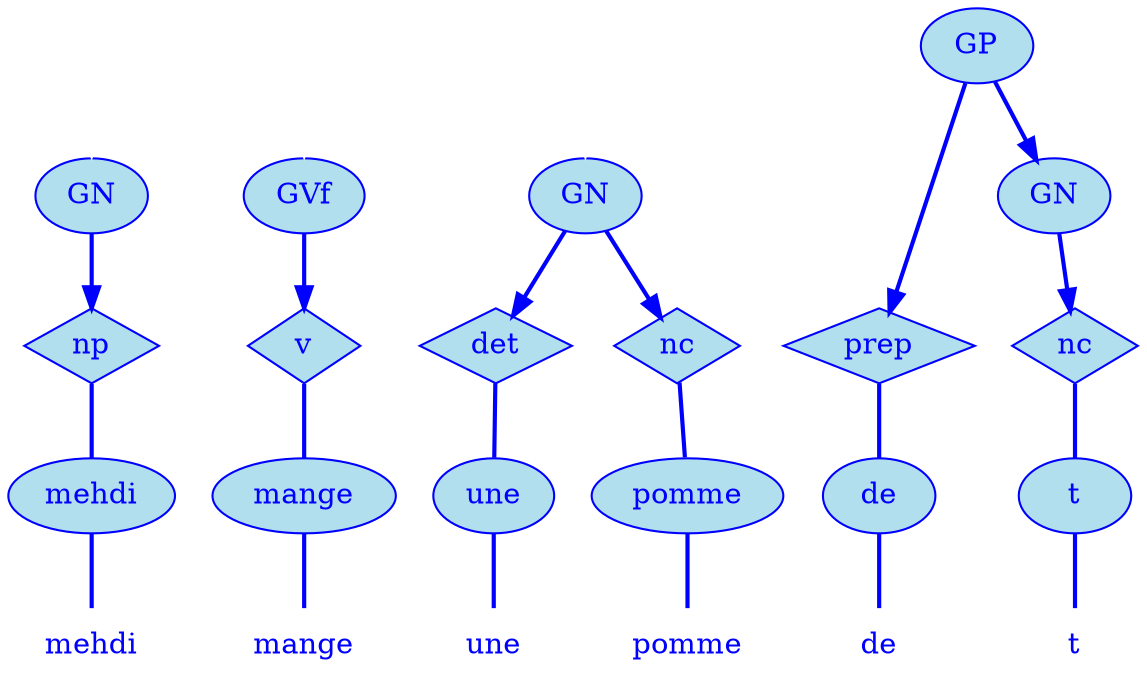 digraph g {
	graph [bb="0,0,521,324"];
	node [label="\N"];
	graph [_draw_="c 5 -white C 5 -white P 4 0 0 0 324 521 324 521 0 ",
		xdotversion="1.2"];
	"mc1s1_t1#token84" [label=mehdi, shape=plaintext, fillcolor=lightblue2, fontcolor=blue, pos="40,18", width="0.81", height="0.50", _ldraw_="F 14.000000 11 -Times-Roman c 4 -blue T 40 13 0 42 5 -mehdi "];
	"mc1s1_W1#wordmc1s1_t1#token" [label=mehdi, shape=ellipse, fillcolor=lightblue2, fontcolor=blue, pos="40,90", width="1.11", height="0.50", color=blue, style=filled, _draw_="S 6 -filled c 4 -blue C 10 -lightblue2 E 40 90 40 18 ", _ldraw_="F 14.000000 11 -Times-Roman c 4 -blue T 40 85 0 42 5 -mehdi "];
	"mc1s1_P13#pos" [label=np, shape=diamond, fillcolor=lightblue2, fontcolor=blue, pos="40,162", width="0.75", height="0.50", color=blue, style=filled, _draw_="S 6 -filled c 4 -blue C 10 -lightblue2 P 4 40 180 13 162 40 144 67 162 ", _ldraw_="F 14.000000 11 -Times-Roman c 4 -blue T 40 157 0 17 2 -np "];
	"mc1s1_chk0#chunk" [label=GN, fillcolor=lightblue2, fontcolor=blue, pos="40,234", width="0.75", height="0.50", color=blue, style=filled, arrowhead=doubleoctagon, _draw_="S 6 -filled c 4 -blue C 10 -lightblue2 E 40 234 27 18 ", _ldraw_="F 14.000000 11 -Times-Roman c 4 -blue T 40 229 0 22 2 -GN "];
	"mc1s1_t3#token87" [label=mange, shape=plaintext, fillcolor=lightblue2, fontcolor=blue, pos="142,18", width="0.86", height="0.50", _ldraw_="F 14.000000 11 -Times-Roman c 4 -blue T 142 13 0 47 5 -mange "];
	"mc1s1_W2#wordmc1s1_t3#token" [label=mange, shape=ellipse, fillcolor=lightblue2, fontcolor=blue, pos="142,90", width="1.22", height="0.50", color=blue, style=filled, _draw_="S 6 -filled c 4 -blue C 10 -lightblue2 E 142 90 44 18 ", _ldraw_="F 14.000000 11 -Times-Roman c 4 -blue T 142 85 0 47 5 -mange "];
	"mc1s1_P47L5#pos" [label=v, shape=diamond, fillcolor=lightblue2, fontcolor=blue, pos="142,162", width="0.75", height="0.50", color=blue, style=filled, _draw_="S 6 -filled c 4 -blue C 10 -lightblue2 P 4 142 180 115 162 142 144 169 162 ", _ldraw_="F 14.000000 11 -Times-Roman c 4 -blue T 142 157 0 8 1 -v "];
	"mc1s1_chk4#chunk" [label=GVf, fillcolor=lightblue2, fontcolor=blue, pos="142,234", width="0.81", height="0.50", color=blue, style=filled, arrowhead=doubleoctagon, _draw_="S 6 -filled c 4 -blue C 10 -lightblue2 E 142 234 29 18 ", _ldraw_="F 14.000000 11 -Times-Roman c 4 -blue T 142 229 0 26 3 -GVf "];
	"mc1s1_t5#token78" [label=une, shape=plaintext, fillcolor=lightblue2, fontcolor=blue, pos="233,18", width="0.75", height="0.50", _ldraw_="F 14.000000 11 -Times-Roman c 4 -blue T 233 13 0 26 3 -une "];
	"mc1s1_W3#wordmc1s1_t5#token" [label=une, shape=ellipse, fillcolor=lightblue2, fontcolor=blue, pos="233,90", width="0.81", height="0.50", color=blue, style=filled, _draw_="S 6 -filled c 4 -blue C 10 -lightblue2 E 233 90 29 18 ", _ldraw_="F 14.000000 11 -Times-Roman c 4 -blue T 233 85 0 26 3 -une "];
	"mc1s1_P52L1#pos" [label=det, shape=diamond, fillcolor=lightblue2, fontcolor=blue, pos="238,162", width="0.75", height="0.50", color=blue, style=filled, _draw_="S 6 -filled c 4 -blue C 10 -lightblue2 P 4 238 180 211 162 238 144 265 162 ", _ldraw_="F 14.000000 11 -Times-Roman c 4 -blue T 238 157 0 23 3 -det "];
	"mc1s1_t7#token16" [label=pomme, shape=plaintext, fillcolor=lightblue2, fontcolor=blue, pos="326,18", width="0.92", height="0.50", _ldraw_="F 14.000000 11 -Times-Roman c 4 -blue T 326 13 0 50 5 -pomme "];
	"mc1s1_W4#wordmc1s1_t7#token" [label=pomme, shape=ellipse, fillcolor=lightblue2, fontcolor=blue, pos="326,90", width="1.28", height="0.50", color=blue, style=filled, _draw_="S 6 -filled c 4 -blue C 10 -lightblue2 E 326 90 46 18 ", _ldraw_="F 14.000000 11 -Times-Roman c 4 -blue T 326 85 0 50 5 -pomme "];
	"mc1s1_P67L1#pos" [label=nc, shape=diamond, fillcolor=lightblue2, fontcolor=blue, pos="316,162", width="0.75", height="0.50", color=blue, style=filled, _draw_="S 6 -filled c 4 -blue C 10 -lightblue2 P 4 316 180 289 162 316 144 343 162 ", _ldraw_="F 14.000000 11 -Times-Roman c 4 -blue T 316 157 0 16 2 -nc "];
	"mc1s1_chk1#chunk" [label=GN, fillcolor=lightblue2, fontcolor=blue, pos="270,234", width="0.75", height="0.50", color=blue, style=filled, arrowhead=doubleoctagon, _draw_="S 6 -filled c 4 -blue C 10 -lightblue2 E 270 234 27 18 ", _ldraw_="F 14.000000 11 -Times-Roman c 4 -blue T 270 229 0 22 2 -GN "];
	"mc1s1_t9#token94" [label=de, shape=plaintext, fillcolor=lightblue2, fontcolor=blue, pos="417,18", width="0.75", height="0.50", _ldraw_="F 14.000000 11 -Times-Roman c 4 -blue T 417 13 0 17 2 -de "];
	"mc1s1_W5#wordmc1s1_t9#token" [label=de, shape=ellipse, fillcolor=lightblue2, fontcolor=blue, pos="417,90", width="0.75", height="0.50", color=blue, style=filled, _draw_="S 6 -filled c 4 -blue C 10 -lightblue2 E 417 90 27 18 ", _ldraw_="F 14.000000 11 -Times-Roman c 4 -blue T 417 85 0 17 2 -de "];
	"mc1s1_P83L1#pos" [label=prep, shape=diamond, fillcolor=lightblue2, fontcolor=blue, pos="417,162", width="0.89", height="0.50", color=blue, style=filled, _draw_="S 6 -filled c 4 -blue C 10 -lightblue2 P 4 417 180 385 162 417 144 449 162 ", _ldraw_="F 14.000000 11 -Times-Roman c 4 -blue T 417 157 0 31 4 -prep "];
	"mc1s1_t11#token36" [label=t, shape=plaintext, fillcolor=lightblue2, fontcolor=blue, pos="494,18", width="0.75", height="0.50", _ldraw_="F 14.000000 11 -Times-Roman c 4 -blue T 494 13 0 6 1 -t "];
	"mc1s1_W6#wordmc1s1_t11#token" [label=t, shape=ellipse, fillcolor=lightblue2, fontcolor=blue, pos="494,90", width="0.75", height="0.50", color=blue, style=filled, _draw_="S 6 -filled c 4 -blue C 10 -lightblue2 E 494 90 27 18 ", _ldraw_="F 14.000000 11 -Times-Roman c 4 -blue T 494 85 0 6 1 -t "];
	"mc1s1_P84L1#pos" [label=nc, shape=diamond, fillcolor=lightblue2, fontcolor=blue, pos="494,162", width="0.75", height="0.50", color=blue, style=filled, _draw_="S 6 -filled c 4 -blue C 10 -lightblue2 P 4 494 180 467 162 494 144 521 162 ", _ldraw_="F 14.000000 11 -Times-Roman c 4 -blue T 494 157 0 16 2 -nc "];
	"mc1s1_chk2#chunk" [label=GN, fillcolor=lightblue2, fontcolor=blue, pos="488,234", width="0.75", height="0.50", color=blue, style=filled, arrowhead=doubleoctagon, _draw_="S 6 -filled c 4 -blue C 10 -lightblue2 E 488 234 27 18 ", _ldraw_="F 14.000000 11 -Times-Roman c 4 -blue T 488 229 0 22 2 -GN "];
	"mc1s1_chk9#chunk" [label=GP, fillcolor=lightblue2, fontcolor=blue, pos="455,306", width="0.75", height="0.50", color=blue, style=filled, arrowhead=doubleoctagon, _draw_="S 6 -filled c 4 -blue C 10 -lightblue2 E 455 306 27 18 ", _ldraw_="F 14.000000 11 -Times-Roman c 4 -blue T 455 301 0 20 2 -GP "];
	"mc1s1_chk0#chunk#empty" [shape=point, fillcolor=white, fontcolor=white, pos="40,306", width="0.06", height="0.06", color=white, size=2, _draw_="S 6 -filled c 5 -white C 5 -white E 40 306 2 2 "];
	"mc1s1_chk4#chunk#empty" [shape=point, fillcolor=white, fontcolor=white, pos="142,306", width="0.06", height="0.06", color=white, size=2, _draw_="S 6 -filled c 5 -white C 5 -white E 142 306 2 2 "];
	"mc1s1_chk1#chunk#empty" [shape=point, fillcolor=white, fontcolor=white, pos="270,306", width="0.06", height="0.06", color=white, size=2, _draw_="S 6 -filled c 5 -white C 5 -white E 270 306 2 2 "];
	"mc1s1_W1#wordmc1s1_t1#token" -> "mc1s1_t1#token84" [arrowhead=none, color=blue, fontcolor=blue, style=bold, minlen=1, pos="40,72 40,61 40,47 40,36", _draw_="S 4 -bold c 4 -blue B 4 40 72 40 61 40 47 40 36 "];
	"mc1s1_P13#pos" -> "mc1s1_W1#wordmc1s1_t1#token" [arrowhead=none, color=blue, fontcolor=blue, style=bold, minlen=1, pos="40,144 40,133 40,119 40,108", _draw_="S 4 -bold c 4 -blue B 4 40 144 40 133 40 119 40 108 "];
	"mc1s1_chk0#chunk" -> "mc1s1_P13#pos" [color=blue, fontcolor=blue, style=bold, minlen=1, pos="e,40,180 40,216 40,208 40,199 40,190", shape=normal, _draw_="S 4 -bold c 4 -blue B 4 40 216 40 208 40 199 40 190 ", _hdraw_="S 5 -solid S 15 -setlinewidth(1) c 4 -blue C 4 -blue P 3 44 190 40 180 37 190 "];
	"mc1s1_W2#wordmc1s1_t3#token" -> "mc1s1_t3#token87" [arrowhead=none, color=blue, fontcolor=blue, style=bold, minlen=1, pos="142,72 142,61 142,47 142,36", _draw_="S 4 -bold c 4 -blue B 4 142 72 142 61 142 47 142 36 "];
	"mc1s1_P47L5#pos" -> "mc1s1_W2#wordmc1s1_t3#token" [arrowhead=none, color=blue, fontcolor=blue, style=bold, minlen=1, pos="142,144 142,133 142,119 142,108", _draw_="S 4 -bold c 4 -blue B 4 142 144 142 133 142 119 142 108 "];
	"mc1s1_chk4#chunk" -> "mc1s1_P47L5#pos" [color=blue, fontcolor=blue, style=bold, minlen=1, pos="e,142,180 142,216 142,208 142,199 142,190", shape=normal, _draw_="S 4 -bold c 4 -blue B 4 142 216 142 208 142 199 142 190 ", _hdraw_="S 5 -solid S 15 -setlinewidth(1) c 4 -blue C 4 -blue P 3 146 190 142 180 139 190 "];
	"mc1s1_W3#wordmc1s1_t5#token" -> "mc1s1_t5#token78" [arrowhead=none, color=blue, fontcolor=blue, style=bold, minlen=1, pos="233,72 233,61 233,47 233,36", _draw_="S 4 -bold c 4 -blue B 4 233 72 233 61 233 47 233 36 "];
	"mc1s1_P52L1#pos" -> "mc1s1_W3#wordmc1s1_t5#token" [arrowhead=none, color=blue, fontcolor=blue, style=bold, minlen=1, pos="237,145 236,134 235,119 234,108", _draw_="S 4 -bold c 4 -blue B 4 237 145 236 134 235 119 234 108 "];
	"mc1s1_W4#wordmc1s1_t7#token" -> "mc1s1_t7#token16" [arrowhead=none, color=blue, fontcolor=blue, style=bold, minlen=1, pos="326,72 326,61 326,47 326,36", _draw_="S 4 -bold c 4 -blue B 4 326 72 326 61 326 47 326 36 "];
	"mc1s1_P67L1#pos" -> "mc1s1_W4#wordmc1s1_t7#token" [arrowhead=none, color=blue, fontcolor=blue, style=bold, minlen=1, pos="318,145 320,134 322,119 323,108", _draw_="S 4 -bold c 4 -blue B 4 318 145 320 134 322 119 323 108 "];
	"mc1s1_chk1#chunk" -> "mc1s1_P52L1#pos" [color=blue, fontcolor=blue, style=bold, minlen=1, pos="e,244,176 262,217 258,207 253,196 248,185", shape=normal, _draw_="S 4 -bold c 4 -blue B 4 262 217 258 207 253 196 248 185 ", _hdraw_="S 5 -solid S 15 -setlinewidth(1) c 4 -blue C 4 -blue P 3 251 184 244 176 245 187 "];
	"mc1s1_chk1#chunk" -> "mc1s1_P67L1#pos" [color=blue, fontcolor=blue, style=bold, minlen=1, pos="e,308,175 281,217 287,207 295,194 302,183", shape=normal, _draw_="S 4 -bold c 4 -blue B 4 281 217 287 207 295 194 302 183 ", _hdraw_="S 5 -solid S 15 -setlinewidth(1) c 4 -blue C 4 -blue P 3 305 185 308 175 299 181 "];
	"mc1s1_W5#wordmc1s1_t9#token" -> "mc1s1_t9#token94" [arrowhead=none, color=blue, fontcolor=blue, style=bold, minlen=1, pos="417,72 417,61 417,47 417,36", _draw_="S 4 -bold c 4 -blue B 4 417 72 417 61 417 47 417 36 "];
	"mc1s1_P83L1#pos" -> "mc1s1_W5#wordmc1s1_t9#token" [arrowhead=none, color=blue, fontcolor=blue, style=bold, minlen=1, pos="417,144 417,133 417,119 417,108", _draw_="S 4 -bold c 4 -blue B 4 417 144 417 133 417 119 417 108 "];
	"mc1s1_W6#wordmc1s1_t11#token" -> "mc1s1_t11#token36" [arrowhead=none, color=blue, fontcolor=blue, style=bold, minlen=1, pos="494,72 494,61 494,47 494,36", _draw_="S 4 -bold c 4 -blue B 4 494 72 494 61 494 47 494 36 "];
	"mc1s1_P84L1#pos" -> "mc1s1_W6#wordmc1s1_t11#token" [arrowhead=none, color=blue, fontcolor=blue, style=bold, minlen=1, pos="494,144 494,133 494,119 494,108", _draw_="S 4 -bold c 4 -blue B 4 494 144 494 133 494 119 494 108 "];
	"mc1s1_chk2#chunk" -> "mc1s1_P84L1#pos" [color=blue, fontcolor=blue, style=bold, minlen=1, pos="e,493,179 490,216 491,208 491,198 492,189", shape=normal, _draw_="S 4 -bold c 4 -blue B 4 490 216 491 208 491 198 492 189 ", _hdraw_="S 5 -solid S 15 -setlinewidth(1) c 4 -blue C 4 -blue P 3 495 189 493 179 489 189 "];
	"mc1s1_chk9#chunk" -> "mc1s1_P83L1#pos" [color=blue, fontcolor=blue, style=bold, minlen=2, pos="e,421,178 450,288 444,262 431,217 424,188", shape=normal, _draw_="S 4 -bold c 4 -blue B 4 450 288 444 262 431 217 424 188 ", _hdraw_="S 5 -solid S 15 -setlinewidth(1) c 4 -blue C 4 -blue P 3 427 187 421 178 421 189 "];
	"mc1s1_chk9#chunk" -> "mc1s1_chk2#chunk" [color=blue, fontcolor=blue, style=bold, minlen=1, pos="e,480,251 463,289 467,280 472,270 476,260", shape=normal, _draw_="S 4 -bold c 4 -blue B 4 463 289 467 280 472 270 476 260 ", _hdraw_="S 5 -solid S 15 -setlinewidth(1) c 4 -blue C 4 -blue P 3 479 262 480 251 473 259 "];
	"mc1s1_chk0#chunk#empty" -> "mc1s1_chk0#chunk" [color=white, fontcolor=white, minlen=1, pos="e,40,252 40,304 40,297 40,279 40,262", shape=none, _draw_="c 5 -white B 4 40 304 40 297 40 279 40 262 ", _hdraw_="S 5 -solid S 15 -setlinewidth(1) c 5 -white C 5 -white P 3 44 262 40 252 37 262 "];
	"mc1s1_chk4#chunk#empty" -> "mc1s1_chk4#chunk" [color=white, fontcolor=white, minlen=1, pos="e,142,252 142,304 142,297 142,279 142,262", shape=none, _draw_="c 5 -white B 4 142 304 142 297 142 279 142 262 ", _hdraw_="S 5 -solid S 15 -setlinewidth(1) c 5 -white C 5 -white P 3 146 262 142 252 139 262 "];
	"mc1s1_chk1#chunk#empty" -> "mc1s1_chk1#chunk" [color=white, fontcolor=white, minlen=1, pos="e,270,252 270,304 270,297 270,279 270,262", shape=none, _draw_="c 5 -white B 4 270 304 270 297 270 279 270 262 ", _hdraw_="S 5 -solid S 15 -setlinewidth(1) c 5 -white C 5 -white P 3 274 262 270 252 267 262 "];
}

